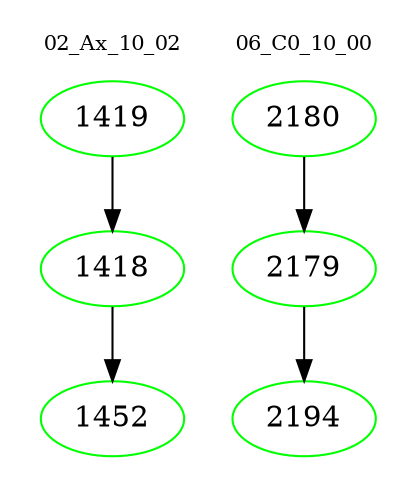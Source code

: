 digraph{
subgraph cluster_0 {
color = white
label = "02_Ax_10_02";
fontsize=10;
T0_1419 [label="1419", color="green"]
T0_1419 -> T0_1418 [color="black"]
T0_1418 [label="1418", color="green"]
T0_1418 -> T0_1452 [color="black"]
T0_1452 [label="1452", color="green"]
}
subgraph cluster_1 {
color = white
label = "06_C0_10_00";
fontsize=10;
T1_2180 [label="2180", color="green"]
T1_2180 -> T1_2179 [color="black"]
T1_2179 [label="2179", color="green"]
T1_2179 -> T1_2194 [color="black"]
T1_2194 [label="2194", color="green"]
}
}
